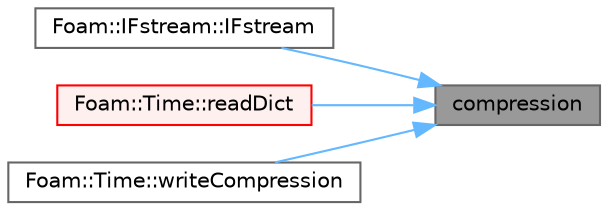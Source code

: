 digraph "compression"
{
 // LATEX_PDF_SIZE
  bgcolor="transparent";
  edge [fontname=Helvetica,fontsize=10,labelfontname=Helvetica,labelfontsize=10];
  node [fontname=Helvetica,fontsize=10,shape=box,height=0.2,width=0.4];
  rankdir="RL";
  Node1 [id="Node000001",label="compression",height=0.2,width=0.4,color="gray40", fillcolor="grey60", style="filled", fontcolor="black",tooltip=" "];
  Node1 -> Node2 [id="edge1_Node000001_Node000002",dir="back",color="steelblue1",style="solid",tooltip=" "];
  Node2 [id="Node000002",label="Foam::IFstream::IFstream",height=0.2,width=0.4,color="grey40", fillcolor="white", style="filled",URL="$classFoam_1_1IFstream.html#a44e3cfdad61ef8186a1193e583707961",tooltip=" "];
  Node1 -> Node3 [id="edge2_Node000001_Node000003",dir="back",color="steelblue1",style="solid",tooltip=" "];
  Node3 [id="Node000003",label="Foam::Time::readDict",height=0.2,width=0.4,color="red", fillcolor="#FFF0F0", style="filled",URL="$classFoam_1_1Time.html#a09f8bbb748b599cf713fa2e07ec7e0b4",tooltip=" "];
  Node1 -> Node6 [id="edge3_Node000001_Node000006",dir="back",color="steelblue1",style="solid",tooltip=" "];
  Node6 [id="Node000006",label="Foam::Time::writeCompression",height=0.2,width=0.4,color="grey40", fillcolor="white", style="filled",URL="$classFoam_1_1Time.html#a4b4d74ecd0946af8f1d5ad1c782a20bd",tooltip=" "];
}
